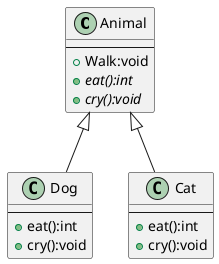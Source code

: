@startuml

class Animal {
---
+ Walk:void
+ {abstract} eat():int
+ {abstract} cry():void
}

class Dog {
---
+ eat():int
+ cry():void
}

class Cat {
---
+ eat():int
+ cry():void
}



Animal <|-down- Dog
Animal <|-down- Cat
@enduml